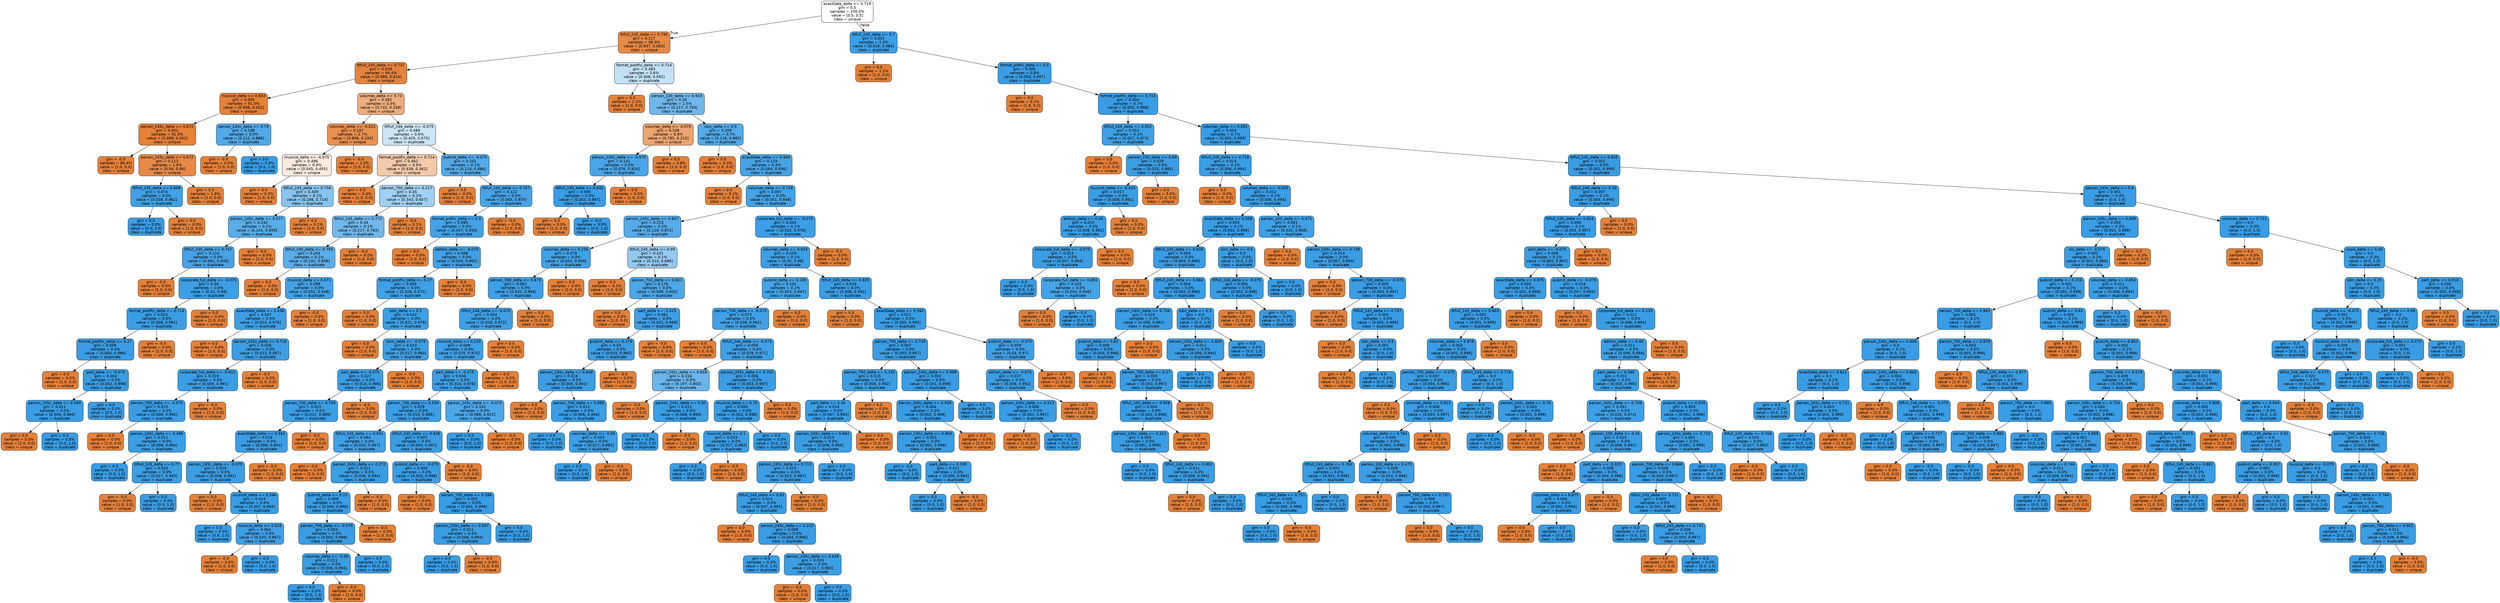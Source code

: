 digraph Tree {
node [shape=box, style="filled, rounded", color="black", fontname=helvetica] ;
edge [fontname=helvetica] ;
0 [label="exactDate_delta <= 0.719\ngini = 0.5\nsamples = 100.0%\nvalue = [0.5, 0.5]\nclass = unique", fillcolor="#ffffff"] ;
1 [label="ttlfull_245_delta <= 0.795\ngini = 0.117\nsamples = 98.0%\nvalue = [0.937, 0.063]\nclass = unique", fillcolor="#e78946"] ;
0 -> 1 [labeldistance=2.5, labelangle=45, headlabel="True"] ;
2 [label="ttlfull_245_delta <= 0.737\ngini = 0.028\nsamples = 94.4%\nvalue = [0.986, 0.014]\nclass = unique", fillcolor="#e5833c"] ;
1 -> 2 ;
3 [label="musicid_delta <= 0.833\ngini = 0.005\nsamples = 91.0%\nvalue = [0.998, 0.002]\nclass = unique", fillcolor="#e58139"] ;
2 -> 3 ;
4 [label="person_245c_delta <= 0.672\ngini = 0.002\nsamples = 91.0%\nvalue = [0.999, 0.001]\nclass = unique", fillcolor="#e58139"] ;
3 -> 4 ;
5 [label="gini = -0.0\nsamples = 89.4%\nvalue = [1.0, 0.0]\nclass = unique", fillcolor="#e58139"] ;
4 -> 5 ;
6 [label="person_245c_delta <= 0.672\ngini = 0.113\nsamples = 1.6%\nvalue = [0.94, 0.06]\nclass = unique", fillcolor="#e78946"] ;
4 -> 6 ;
7 [label="ttlfull_245_delta <= 0.608\ngini = 0.074\nsamples = 0.0%\nvalue = [0.038, 0.962]\nclass = duplicate", fillcolor="#41a1e6"] ;
6 -> 7 ;
8 [label="gini = 0.0\nsamples = 0.0%\nvalue = [0.0, 1.0]\nclass = duplicate", fillcolor="#399de5"] ;
7 -> 8 ;
9 [label="gini = 0.0\nsamples = 0.0%\nvalue = [1.0, 0.0]\nclass = unique", fillcolor="#e58139"] ;
7 -> 9 ;
10 [label="gini = 0.0\nsamples = 1.6%\nvalue = [1.0, 0.0]\nclass = unique", fillcolor="#e58139"] ;
6 -> 10 ;
11 [label="person_245c_delta <= 0.79\ngini = 0.198\nsamples = 0.0%\nvalue = [0.112, 0.888]\nclass = duplicate", fillcolor="#52a9e8"] ;
3 -> 11 ;
12 [label="gini = -0.0\nsamples = 0.0%\nvalue = [1.0, 0.0]\nclass = unique", fillcolor="#e58139"] ;
11 -> 12 ;
13 [label="gini = 0.0\nsamples = 0.0%\nvalue = [0.0, 1.0]\nclass = duplicate", fillcolor="#399de5"] ;
11 -> 13 ;
14 [label="volumes_delta <= 0.73\ngini = 0.382\nsamples = 3.4%\nvalue = [0.742, 0.258]\nclass = unique", fillcolor="#eead7e"] ;
2 -> 14 ;
15 [label="volumes_delta <= -0.025\ngini = 0.187\nsamples = 2.7%\nvalue = [0.896, 0.104]\nclass = unique", fillcolor="#e89050"] ;
14 -> 15 ;
16 [label="musicid_delta <= -0.075\ngini = 0.496\nsamples = 0.4%\nvalue = [0.545, 0.455]\nclass = unique", fillcolor="#fbeade"] ;
15 -> 16 ;
17 [label="gini = 0.0\nsamples = 0.3%\nvalue = [1.0, 0.0]\nclass = unique", fillcolor="#e58139"] ;
16 -> 17 ;
18 [label="ttlfull_245_delta <= 0.756\ngini = 0.409\nsamples = 0.1%\nvalue = [0.286, 0.714]\nclass = duplicate", fillcolor="#88c4ef"] ;
16 -> 18 ;
19 [label="person_245c_delta <= 0.577\ngini = 0.242\nsamples = 0.1%\nvalue = [0.141, 0.859]\nclass = duplicate", fillcolor="#59ade9"] ;
18 -> 19 ;
20 [label="ttlfull_245_delta <= 0.747\ngini = 0.114\nsamples = 0.0%\nvalue = [0.061, 0.939]\nclass = duplicate", fillcolor="#46a3e7"] ;
19 -> 20 ;
21 [label="gini = -0.0\nsamples = 0.0%\nvalue = [1.0, 0.0]\nclass = unique", fillcolor="#e58139"] ;
20 -> 21 ;
22 [label="corporate_full_delta <= -0.075\ngini = 0.04\nsamples = 0.0%\nvalue = [0.02, 0.98]\nclass = duplicate", fillcolor="#3d9fe6"] ;
20 -> 22 ;
23 [label="format_postfix_delta <= 0.714\ngini = 0.015\nsamples = 0.0%\nvalue = [0.008, 0.992]\nclass = duplicate", fillcolor="#3b9ee5"] ;
22 -> 23 ;
24 [label="format_postfix_delta <= 0.27\ngini = 0.008\nsamples = 0.0%\nvalue = [0.004, 0.996]\nclass = duplicate", fillcolor="#3a9de5"] ;
23 -> 24 ;
25 [label="gini = 0.0\nsamples = 0.0%\nvalue = [1.0, 0.0]\nclass = unique", fillcolor="#e58139"] ;
24 -> 25 ;
26 [label="part_delta <= -0.075\ngini = 0.004\nsamples = 0.0%\nvalue = [0.002, 0.998]\nclass = duplicate", fillcolor="#399de5"] ;
24 -> 26 ;
27 [label="person_245c_delta <= 0.569\ngini = 0.011\nsamples = 0.0%\nvalue = [0.006, 0.994]\nclass = duplicate", fillcolor="#3a9ee5"] ;
26 -> 27 ;
28 [label="gini = 0.0\nsamples = 0.0%\nvalue = [1.0, 0.0]\nclass = unique", fillcolor="#e58139"] ;
27 -> 28 ;
29 [label="gini = 0.0\nsamples = 0.0%\nvalue = [0.0, 1.0]\nclass = duplicate", fillcolor="#399de5"] ;
27 -> 29 ;
30 [label="gini = 0.0\nsamples = 0.0%\nvalue = [0.0, 1.0]\nclass = duplicate", fillcolor="#399de5"] ;
26 -> 30 ;
31 [label="gini = -0.0\nsamples = 0.0%\nvalue = [1.0, 0.0]\nclass = unique", fillcolor="#e58139"] ;
23 -> 31 ;
32 [label="gini = 0.0\nsamples = 0.0%\nvalue = [1.0, 0.0]\nclass = unique", fillcolor="#e58139"] ;
22 -> 32 ;
33 [label="gini = -0.0\nsamples = 0.0%\nvalue = [1.0, 0.0]\nclass = unique", fillcolor="#e58139"] ;
19 -> 33 ;
34 [label="gini = 0.0\nsamples = 0.1%\nvalue = [1.0, 0.0]\nclass = unique", fillcolor="#e58139"] ;
18 -> 34 ;
35 [label="gini = -0.0\nsamples = 2.3%\nvalue = [1.0, 0.0]\nclass = unique", fillcolor="#e58139"] ;
15 -> 35 ;
36 [label="ttlfull_246_delta <= -0.075\ngini = 0.489\nsamples = 0.6%\nvalue = [0.425, 0.575]\nclass = duplicate", fillcolor="#cce6f8"] ;
14 -> 36 ;
37 [label="format_postfix_delta <= 0.714\ngini = 0.462\nsamples = 0.6%\nvalue = [0.638, 0.362]\nclass = unique", fillcolor="#f4c9aa"] ;
36 -> 37 ;
38 [label="gini = 0.0\nsamples = 0.4%\nvalue = [1.0, 0.0]\nclass = unique", fillcolor="#e58139"] ;
37 -> 38 ;
39 [label="person_700_delta <= 0.217\ngini = 0.45\nsamples = 0.2%\nvalue = [0.343, 0.657]\nclass = duplicate", fillcolor="#a0d0f3"] ;
37 -> 39 ;
40 [label="ttlfull_245_delta <= 0.772\ngini = 0.34\nsamples = 0.1%\nvalue = [0.217, 0.783]\nclass = duplicate", fillcolor="#70b8ec"] ;
39 -> 40 ;
41 [label="ttlfull_245_delta <= 0.759\ngini = 0.244\nsamples = 0.1%\nvalue = [0.142, 0.858]\nclass = duplicate", fillcolor="#5aade9"] ;
40 -> 41 ;
42 [label="gini = 0.0\nsamples = 0.0%\nvalue = [1.0, 0.0]\nclass = unique", fillcolor="#e58139"] ;
41 -> 42 ;
43 [label="musicid_delta <= 0.071\ngini = 0.099\nsamples = 0.0%\nvalue = [0.052, 0.948]\nclass = duplicate", fillcolor="#44a2e6"] ;
41 -> 43 ;
44 [label="exactDate_delta <= 0.438\ngini = 0.047\nsamples = 0.0%\nvalue = [0.024, 0.976]\nclass = duplicate", fillcolor="#3e9fe6"] ;
43 -> 44 ;
45 [label="gini = 0.0\nsamples = 0.0%\nvalue = [1.0, 0.0]\nclass = unique", fillcolor="#e58139"] ;
44 -> 45 ;
46 [label="person_245c_delta <= 0.716\ngini = 0.026\nsamples = 0.0%\nvalue = [0.013, 0.987]\nclass = duplicate", fillcolor="#3c9ee5"] ;
44 -> 46 ;
47 [label="corporate_full_delta <= -0.012\ngini = 0.019\nsamples = 0.0%\nvalue = [0.009, 0.991]\nclass = duplicate", fillcolor="#3b9ee5"] ;
46 -> 47 ;
48 [label="person_700_delta <= -0.075\ngini = 0.015\nsamples = 0.0%\nvalue = [0.008, 0.992]\nclass = duplicate", fillcolor="#3b9ee5"] ;
47 -> 48 ;
49 [label="gini = 0.0\nsamples = 0.0%\nvalue = [1.0, 0.0]\nclass = unique", fillcolor="#e58139"] ;
48 -> 49 ;
50 [label="person_245c_delta <= 0.488\ngini = 0.011\nsamples = 0.0%\nvalue = [0.006, 0.994]\nclass = duplicate", fillcolor="#3a9ee5"] ;
48 -> 50 ;
51 [label="gini = 0.0\nsamples = 0.0%\nvalue = [0.0, 1.0]\nclass = duplicate", fillcolor="#399de5"] ;
50 -> 51 ;
52 [label="ttlfull_245_delta <= 0.77\ngini = 0.033\nsamples = 0.0%\nvalue = [0.017, 0.983]\nclass = duplicate", fillcolor="#3c9fe5"] ;
50 -> 52 ;
53 [label="gini = -0.0\nsamples = 0.0%\nvalue = [1.0, 0.0]\nclass = unique", fillcolor="#e58139"] ;
52 -> 53 ;
54 [label="gini = 0.0\nsamples = 0.0%\nvalue = [0.0, 1.0]\nclass = duplicate", fillcolor="#399de5"] ;
52 -> 54 ;
55 [label="gini = -0.0\nsamples = 0.0%\nvalue = [1.0, 0.0]\nclass = unique", fillcolor="#e58139"] ;
47 -> 55 ;
56 [label="gini = -0.0\nsamples = 0.0%\nvalue = [1.0, 0.0]\nclass = unique", fillcolor="#e58139"] ;
46 -> 56 ;
57 [label="gini = -0.0\nsamples = 0.0%\nvalue = [1.0, 0.0]\nclass = unique", fillcolor="#e58139"] ;
43 -> 57 ;
58 [label="gini = -0.0\nsamples = 0.0%\nvalue = [1.0, 0.0]\nclass = unique", fillcolor="#e58139"] ;
40 -> 58 ;
59 [label="gini = -0.0\nsamples = 0.1%\nvalue = [1.0, 0.0]\nclass = unique", fillcolor="#e58139"] ;
39 -> 59 ;
60 [label="pubinit_delta <= -0.075\ngini = 0.202\nsamples = 0.1%\nvalue = [0.114, 0.886]\nclass = duplicate", fillcolor="#53aae8"] ;
36 -> 60 ;
61 [label="gini = 0.0\nsamples = 0.0%\nvalue = [1.0, 0.0]\nclass = unique", fillcolor="#e58139"] ;
60 -> 61 ;
62 [label="ttlfull_245_delta <= 0.767\ngini = 0.122\nsamples = 0.0%\nvalue = [0.065, 0.935]\nclass = duplicate", fillcolor="#47a4e7"] ;
60 -> 62 ;
63 [label="format_prefix_delta <= 0.5\ngini = 0.089\nsamples = 0.0%\nvalue = [0.047, 0.953]\nclass = duplicate", fillcolor="#43a2e6"] ;
62 -> 63 ;
64 [label="gini = 0.0\nsamples = 0.0%\nvalue = [1.0, 0.0]\nclass = unique", fillcolor="#e58139"] ;
63 -> 64 ;
65 [label="edition_delta <= -0.075\ngini = 0.068\nsamples = 0.0%\nvalue = [0.035, 0.965]\nclass = duplicate", fillcolor="#40a1e6"] ;
63 -> 65 ;
66 [label="format_postfix_delta <= 0.27\ngini = 0.054\nsamples = 0.0%\nvalue = [0.028, 0.972]\nclass = duplicate", fillcolor="#3fa0e6"] ;
65 -> 66 ;
67 [label="gini = 0.0\nsamples = 0.0%\nvalue = [1.0, 0.0]\nclass = unique", fillcolor="#e58139"] ;
66 -> 67 ;
68 [label="isbn_delta <= 0.5\ngini = 0.042\nsamples = 0.0%\nvalue = [0.021, 0.979]\nclass = duplicate", fillcolor="#3d9fe6"] ;
66 -> 68 ;
69 [label="gini = 0.0\nsamples = 0.0%\nvalue = [1.0, 0.0]\nclass = unique", fillcolor="#e58139"] ;
68 -> 69 ;
70 [label="ismn_delta <= -0.075\ngini = 0.033\nsamples = 0.0%\nvalue = [0.017, 0.983]\nclass = duplicate", fillcolor="#3c9fe5"] ;
68 -> 70 ;
71 [label="part_delta <= -0.075\ngini = 0.027\nsamples = 0.0%\nvalue = [0.014, 0.986]\nclass = duplicate", fillcolor="#3c9ee5"] ;
70 -> 71 ;
72 [label="person_700_delta <= 0.709\ngini = 0.022\nsamples = 0.0%\nvalue = [0.011, 0.989]\nclass = duplicate", fillcolor="#3b9ee5"] ;
71 -> 72 ;
73 [label="exactDate_delta <= 0.562\ngini = 0.018\nsamples = 0.0%\nvalue = [0.009, 0.991]\nclass = duplicate", fillcolor="#3b9ee5"] ;
72 -> 73 ;
74 [label="person_245c_delta <= -0.075\ngini = 0.016\nsamples = 0.0%\nvalue = [0.008, 0.992]\nclass = duplicate", fillcolor="#3b9ee5"] ;
73 -> 74 ;
75 [label="gini = 0.0\nsamples = 0.0%\nvalue = [1.0, 0.0]\nclass = unique", fillcolor="#e58139"] ;
74 -> 75 ;
76 [label="musicid_delta <= 0.046\ngini = 0.014\nsamples = 0.0%\nvalue = [0.007, 0.993]\nclass = duplicate", fillcolor="#3a9ee5"] ;
74 -> 76 ;
77 [label="gini = 0.0\nsamples = 0.0%\nvalue = [0.0, 1.0]\nclass = duplicate", fillcolor="#399de5"] ;
76 -> 77 ;
78 [label="musicid_delta <= 0.625\ngini = 0.064\nsamples = 0.0%\nvalue = [0.033, 0.967]\nclass = duplicate", fillcolor="#40a0e6"] ;
76 -> 78 ;
79 [label="gini = -0.0\nsamples = 0.0%\nvalue = [1.0, 0.0]\nclass = unique", fillcolor="#e58139"] ;
78 -> 79 ;
80 [label="gini = 0.0\nsamples = 0.0%\nvalue = [0.0, 1.0]\nclass = duplicate", fillcolor="#399de5"] ;
78 -> 80 ;
81 [label="gini = -0.0\nsamples = 0.0%\nvalue = [1.0, 0.0]\nclass = unique", fillcolor="#e58139"] ;
73 -> 81 ;
82 [label="gini = -0.0\nsamples = 0.0%\nvalue = [1.0, 0.0]\nclass = unique", fillcolor="#e58139"] ;
72 -> 82 ;
83 [label="gini = -0.0\nsamples = 0.0%\nvalue = [1.0, 0.0]\nclass = unique", fillcolor="#e58139"] ;
71 -> 83 ;
84 [label="gini = -0.0\nsamples = 0.0%\nvalue = [1.0, 0.0]\nclass = unique", fillcolor="#e58139"] ;
70 -> 84 ;
85 [label="gini = -0.0\nsamples = 0.0%\nvalue = [1.0, 0.0]\nclass = unique", fillcolor="#e58139"] ;
65 -> 85 ;
86 [label="gini = -0.0\nsamples = 0.0%\nvalue = [1.0, 0.0]\nclass = unique", fillcolor="#e58139"] ;
62 -> 86 ;
87 [label="format_postfix_delta <= 0.714\ngini = 0.483\nsamples = 3.6%\nvalue = [0.408, 0.592]\nclass = duplicate", fillcolor="#c2e1f7"] ;
1 -> 87 ;
88 [label="gini = 0.0\nsamples = 2.1%\nvalue = [1.0, 0.0]\nclass = unique", fillcolor="#e58139"] ;
87 -> 88 ;
89 [label="person_100_delta <= 0.933\ngini = 0.34\nsamples = 1.5%\nvalue = [0.217, 0.783]\nclass = duplicate", fillcolor="#70b8ec"] ;
87 -> 89 ;
90 [label="volumes_delta <= -0.075\ngini = 0.338\nsamples = 0.8%\nvalue = [0.785, 0.215]\nclass = unique", fillcolor="#eca46f"] ;
89 -> 90 ;
91 [label="person_245c_delta <= -0.075\ngini = 0.141\nsamples = 0.0%\nvalue = [0.076, 0.924]\nclass = duplicate", fillcolor="#49a5e7"] ;
90 -> 91 ;
92 [label="ttlfull_245_delta <= 0.932\ngini = 0.006\nsamples = 0.0%\nvalue = [0.003, 0.997]\nclass = duplicate", fillcolor="#3a9de5"] ;
91 -> 92 ;
93 [label="gini = 0.0\nsamples = 0.0%\nvalue = [1.0, 0.0]\nclass = unique", fillcolor="#e58139"] ;
92 -> 93 ;
94 [label="gini = -0.0\nsamples = 0.0%\nvalue = [0.0, 1.0]\nclass = duplicate", fillcolor="#399de5"] ;
92 -> 94 ;
95 [label="gini = 0.0\nsamples = 0.0%\nvalue = [1.0, 0.0]\nclass = unique", fillcolor="#e58139"] ;
91 -> 95 ;
96 [label="gini = 0.0\nsamples = 0.8%\nvalue = [1.0, 0.0]\nclass = unique", fillcolor="#e58139"] ;
90 -> 96 ;
97 [label="isbn_delta <= 0.5\ngini = 0.209\nsamples = 0.7%\nvalue = [0.118, 0.882]\nclass = duplicate", fillcolor="#54aae8"] ;
89 -> 97 ;
98 [label="gini = 0.0\nsamples = 0.3%\nvalue = [1.0, 0.0]\nclass = unique", fillcolor="#e58139"] ;
97 -> 98 ;
99 [label="exactDate_delta <= 0.469\ngini = 0.119\nsamples = 0.4%\nvalue = [0.064, 0.936]\nclass = duplicate", fillcolor="#46a4e7"] ;
97 -> 99 ;
100 [label="gini = 0.0\nsamples = 0.1%\nvalue = [1.0, 0.0]\nclass = unique", fillcolor="#e58139"] ;
99 -> 100 ;
101 [label="volumes_delta <= 0.728\ngini = 0.097\nsamples = 0.3%\nvalue = [0.051, 0.949]\nclass = duplicate", fillcolor="#44a2e6"] ;
99 -> 101 ;
102 [label="person_245c_delta <= 0.607\ngini = 0.223\nsamples = 0.2%\nvalue = [0.128, 0.872]\nclass = duplicate", fillcolor="#56abe9"] ;
101 -> 102 ;
103 [label="volumes_delta <= 0.256\ngini = 0.078\nsamples = 0.0%\nvalue = [0.041, 0.959]\nclass = duplicate", fillcolor="#41a1e6"] ;
102 -> 103 ;
104 [label="person_700_delta <= 0.873\ngini = 0.062\nsamples = 0.0%\nvalue = [0.032, 0.968]\nclass = duplicate", fillcolor="#40a0e6"] ;
103 -> 104 ;
105 [label="ttlfull_246_delta <= -0.075\ngini = 0.054\nsamples = 0.0%\nvalue = [0.028, 0.972]\nclass = duplicate", fillcolor="#3fa0e6"] ;
104 -> 105 ;
106 [label="musicid_delta <= 0.225\ngini = 0.049\nsamples = 0.0%\nvalue = [0.025, 0.975]\nclass = duplicate", fillcolor="#3ea0e6"] ;
105 -> 106 ;
107 [label="part_delta <= -0.075\ngini = 0.046\nsamples = 0.0%\nvalue = [0.024, 0.976]\nclass = duplicate", fillcolor="#3e9fe6"] ;
106 -> 107 ;
108 [label="person_700_delta <= 0.534\ngini = 0.029\nsamples = 0.0%\nvalue = [0.015, 0.985]\nclass = duplicate", fillcolor="#3c9ee5"] ;
107 -> 108 ;
109 [label="ttlfull_245_delta <= 0.941\ngini = 0.064\nsamples = 0.0%\nvalue = [0.033, 0.967]\nclass = duplicate", fillcolor="#40a0e6"] ;
108 -> 109 ;
110 [label="gini = -0.0\nsamples = 0.0%\nvalue = [1.0, 0.0]\nclass = unique", fillcolor="#e58139"] ;
109 -> 110 ;
111 [label="person_245c_delta <= 0.272\ngini = 0.011\nsamples = 0.0%\nvalue = [0.006, 0.994]\nclass = duplicate", fillcolor="#3a9ee5"] ;
109 -> 111 ;
112 [label="pubinit_delta <= 0.15\ngini = 0.008\nsamples = 0.0%\nvalue = [0.004, 0.996]\nclass = duplicate", fillcolor="#3a9de5"] ;
111 -> 112 ;
113 [label="person_700_delta <= -0.075\ngini = 0.004\nsamples = 0.0%\nvalue = [0.002, 0.998]\nclass = duplicate", fillcolor="#399de5"] ;
112 -> 113 ;
114 [label="volumes_delta <= -0.05\ngini = 0.011\nsamples = 0.0%\nvalue = [0.006, 0.994]\nclass = duplicate", fillcolor="#3a9ee5"] ;
113 -> 114 ;
115 [label="gini = 0.0\nsamples = 0.0%\nvalue = [0.0, 1.0]\nclass = duplicate", fillcolor="#399de5"] ;
114 -> 115 ;
116 [label="gini = -0.0\nsamples = 0.0%\nvalue = [1.0, 0.0]\nclass = unique", fillcolor="#e58139"] ;
114 -> 116 ;
117 [label="gini = 0.0\nsamples = 0.0%\nvalue = [0.0, 1.0]\nclass = duplicate", fillcolor="#399de5"] ;
113 -> 117 ;
118 [label="gini = -0.0\nsamples = 0.0%\nvalue = [1.0, 0.0]\nclass = unique", fillcolor="#e58139"] ;
112 -> 118 ;
119 [label="gini = -0.0\nsamples = 0.0%\nvalue = [1.0, 0.0]\nclass = unique", fillcolor="#e58139"] ;
111 -> 119 ;
120 [label="ttlfull_245_delta <= 0.838\ngini = 0.007\nsamples = 0.0%\nvalue = [0.003, 0.997]\nclass = duplicate", fillcolor="#3a9de5"] ;
108 -> 120 ;
121 [label="pubinit_delta <= -0.075\ngini = 0.005\nsamples = 0.0%\nvalue = [0.002, 0.998]\nclass = duplicate", fillcolor="#399de5"] ;
120 -> 121 ;
122 [label="gini = 0.0\nsamples = 0.0%\nvalue = [1.0, 0.0]\nclass = unique", fillcolor="#e58139"] ;
121 -> 122 ;
123 [label="person_700_delta <= 0.586\ngini = 0.002\nsamples = 0.0%\nvalue = [0.001, 0.999]\nclass = duplicate", fillcolor="#399de5"] ;
121 -> 123 ;
124 [label="person_245c_delta <= 0.507\ngini = 0.011\nsamples = 0.0%\nvalue = [0.006, 0.994]\nclass = duplicate", fillcolor="#3a9ee5"] ;
123 -> 124 ;
125 [label="gini = 0.0\nsamples = 0.0%\nvalue = [0.0, 1.0]\nclass = duplicate", fillcolor="#399de5"] ;
124 -> 125 ;
126 [label="gini = -0.0\nsamples = 0.0%\nvalue = [1.0, 0.0]\nclass = unique", fillcolor="#e58139"] ;
124 -> 126 ;
127 [label="gini = 0.0\nsamples = 0.0%\nvalue = [0.0, 1.0]\nclass = duplicate", fillcolor="#399de5"] ;
123 -> 127 ;
128 [label="gini = -0.0\nsamples = 0.0%\nvalue = [1.0, 0.0]\nclass = unique", fillcolor="#e58139"] ;
120 -> 128 ;
129 [label="person_245c_delta <= -0.075\ngini = 0.161\nsamples = 0.0%\nvalue = [0.088, 0.912]\nclass = duplicate", fillcolor="#4ca7e8"] ;
107 -> 129 ;
130 [label="gini = 0.0\nsamples = 0.0%\nvalue = [0.0, 1.0]\nclass = duplicate", fillcolor="#399de5"] ;
129 -> 130 ;
131 [label="gini = -0.0\nsamples = 0.0%\nvalue = [1.0, 0.0]\nclass = unique", fillcolor="#e58139"] ;
129 -> 131 ;
132 [label="gini = 0.0\nsamples = 0.0%\nvalue = [1.0, 0.0]\nclass = unique", fillcolor="#e58139"] ;
106 -> 132 ;
133 [label="gini = 0.0\nsamples = 0.0%\nvalue = [1.0, 0.0]\nclass = unique", fillcolor="#e58139"] ;
105 -> 133 ;
134 [label="gini = 0.0\nsamples = 0.0%\nvalue = [1.0, 0.0]\nclass = unique", fillcolor="#e58139"] ;
104 -> 134 ;
135 [label="gini = 0.0\nsamples = 0.0%\nvalue = [1.0, 0.0]\nclass = unique", fillcolor="#e58139"] ;
103 -> 135 ;
136 [label="ttlfull_245_delta <= 0.99\ngini = 0.431\nsamples = 0.1%\nvalue = [0.314, 0.686]\nclass = duplicate", fillcolor="#94caf1"] ;
102 -> 136 ;
137 [label="gini = 0.0\nsamples = 0.1%\nvalue = [1.0, 0.0]\nclass = unique", fillcolor="#e58139"] ;
136 -> 137 ;
138 [label="person_700_delta <= 0.821\ngini = 0.176\nsamples = 0.0%\nvalue = [0.098, 0.902]\nclass = duplicate", fillcolor="#4ea8e8"] ;
136 -> 138 ;
139 [label="gini = 0.0\nsamples = 0.0%\nvalue = [1.0, 0.0]\nclass = unique", fillcolor="#e58139"] ;
138 -> 139 ;
140 [label="part_delta <= -0.025\ngini = 0.061\nsamples = 0.0%\nvalue = [0.031, 0.969]\nclass = duplicate", fillcolor="#3fa0e6"] ;
138 -> 140 ;
141 [label="pubinit_delta <= 0.179\ngini = 0.03\nsamples = 0.0%\nvalue = [0.015, 0.985]\nclass = duplicate", fillcolor="#3c9ee5"] ;
140 -> 141 ;
142 [label="person_245c_delta <= 0.648\ngini = 0.019\nsamples = 0.0%\nvalue = [0.009, 0.991]\nclass = duplicate", fillcolor="#3b9ee5"] ;
141 -> 142 ;
143 [label="gini = 0.0\nsamples = 0.0%\nvalue = [1.0, 0.0]\nclass = unique", fillcolor="#e58139"] ;
142 -> 143 ;
144 [label="person_700_delta <= 0.895\ngini = 0.011\nsamples = 0.0%\nvalue = [0.006, 0.994]\nclass = duplicate", fillcolor="#3a9ee5"] ;
142 -> 144 ;
145 [label="gini = 0.0\nsamples = 0.0%\nvalue = [0.0, 1.0]\nclass = duplicate", fillcolor="#399de5"] ;
144 -> 145 ;
146 [label="volumes_delta <= -0.05\ngini = 0.033\nsamples = 0.0%\nvalue = [0.017, 0.983]\nclass = duplicate", fillcolor="#3c9fe5"] ;
144 -> 146 ;
147 [label="gini = 0.0\nsamples = 0.0%\nvalue = [0.0, 1.0]\nclass = duplicate", fillcolor="#399de5"] ;
146 -> 147 ;
148 [label="gini = -0.0\nsamples = 0.0%\nvalue = [1.0, 0.0]\nclass = unique", fillcolor="#e58139"] ;
146 -> 148 ;
149 [label="gini = -0.0\nsamples = 0.0%\nvalue = [1.0, 0.0]\nclass = unique", fillcolor="#e58139"] ;
141 -> 149 ;
150 [label="gini = -0.0\nsamples = 0.0%\nvalue = [1.0, 0.0]\nclass = unique", fillcolor="#e58139"] ;
140 -> 150 ;
151 [label="corporate_full_delta <= -0.075\ngini = 0.043\nsamples = 0.1%\nvalue = [0.022, 0.978]\nclass = duplicate", fillcolor="#3d9fe6"] ;
101 -> 151 ;
152 [label="volumes_delta <= 0.933\ngini = 0.039\nsamples = 0.1%\nvalue = [0.02, 0.98]\nclass = duplicate", fillcolor="#3d9fe6"] ;
151 -> 152 ;
153 [label="pubinit_delta <= 0.185\ngini = 0.101\nsamples = 0.1%\nvalue = [0.053, 0.947]\nclass = duplicate", fillcolor="#44a3e6"] ;
152 -> 153 ;
154 [label="person_700_delta <= -0.075\ngini = 0.073\nsamples = 0.0%\nvalue = [0.038, 0.962]\nclass = duplicate", fillcolor="#41a1e6"] ;
153 -> 154 ;
155 [label="gini = 0.0\nsamples = 0.0%\nvalue = [1.0, 0.0]\nclass = unique", fillcolor="#e58139"] ;
154 -> 155 ;
156 [label="ttlfull_246_delta <= -0.075\ngini = 0.056\nsamples = 0.0%\nvalue = [0.029, 0.971]\nclass = duplicate", fillcolor="#3fa0e6"] ;
154 -> 156 ;
157 [label="person_245c_delta <= 0.858\ngini = 0.316\nsamples = 0.0%\nvalue = [0.197, 0.803]\nclass = duplicate", fillcolor="#6ab5eb"] ;
156 -> 157 ;
158 [label="gini = -0.0\nsamples = 0.0%\nvalue = [1.0, 0.0]\nclass = unique", fillcolor="#e58139"] ;
157 -> 158 ;
159 [label="person_245c_delta <= 0.92\ngini = 0.011\nsamples = 0.0%\nvalue = [0.006, 0.994]\nclass = duplicate", fillcolor="#3a9ee5"] ;
157 -> 159 ;
160 [label="gini = 0.0\nsamples = 0.0%\nvalue = [0.0, 1.0]\nclass = duplicate", fillcolor="#399de5"] ;
159 -> 160 ;
161 [label="gini = -0.0\nsamples = 0.0%\nvalue = [1.0, 0.0]\nclass = unique", fillcolor="#e58139"] ;
159 -> 161 ;
162 [label="person_245c_delta <= 0.702\ngini = 0.006\nsamples = 0.0%\nvalue = [0.003, 0.997]\nclass = duplicate", fillcolor="#3a9de5"] ;
156 -> 162 ;
163 [label="musicid_delta <= 0.75\ngini = 0.004\nsamples = 0.0%\nvalue = [0.002, 0.998]\nclass = duplicate", fillcolor="#399de5"] ;
162 -> 163 ;
164 [label="musicid_delta <= 0.1\ngini = 0.033\nsamples = 0.0%\nvalue = [0.017, 0.983]\nclass = duplicate", fillcolor="#3c9fe5"] ;
163 -> 164 ;
165 [label="gini = 0.0\nsamples = 0.0%\nvalue = [0.0, 1.0]\nclass = duplicate", fillcolor="#399de5"] ;
164 -> 165 ;
166 [label="gini = -0.0\nsamples = 0.0%\nvalue = [1.0, 0.0]\nclass = unique", fillcolor="#e58139"] ;
164 -> 166 ;
167 [label="gini = 0.0\nsamples = 0.0%\nvalue = [0.0, 1.0]\nclass = duplicate", fillcolor="#399de5"] ;
163 -> 167 ;
168 [label="gini = 0.0\nsamples = 0.0%\nvalue = [1.0, 0.0]\nclass = unique", fillcolor="#e58139"] ;
162 -> 168 ;
169 [label="gini = 0.0\nsamples = 0.0%\nvalue = [1.0, 0.0]\nclass = unique", fillcolor="#e58139"] ;
153 -> 169 ;
170 [label="ttlfull_245_delta <= 0.825\ngini = 0.016\nsamples = 0.0%\nvalue = [0.008, 0.992]\nclass = duplicate", fillcolor="#3b9ee5"] ;
152 -> 170 ;
171 [label="gini = 0.0\nsamples = 0.0%\nvalue = [1.0, 0.0]\nclass = unique", fillcolor="#e58139"] ;
170 -> 171 ;
172 [label="exactDate_delta <= 0.562\ngini = 0.011\nsamples = 0.0%\nvalue = [0.005, 0.995]\nclass = duplicate", fillcolor="#3a9ee5"] ;
170 -> 172 ;
173 [label="person_700_delta <= 0.743\ngini = 0.007\nsamples = 0.0%\nvalue = [0.003, 0.997]\nclass = duplicate", fillcolor="#3a9de5"] ;
172 -> 173 ;
174 [label="person_700_delta <= 0.332\ngini = 0.015\nsamples = 0.0%\nvalue = [0.008, 0.992]\nclass = duplicate", fillcolor="#3b9ee5"] ;
173 -> 174 ;
175 [label="part_delta <= 0.45\ngini = 0.014\nsamples = 0.0%\nvalue = [0.007, 0.993]\nclass = duplicate", fillcolor="#3a9ee5"] ;
174 -> 175 ;
176 [label="person_245c_delta <= 0.884\ngini = 0.013\nsamples = 0.0%\nvalue = [0.006, 0.994]\nclass = duplicate", fillcolor="#3a9ee5"] ;
175 -> 176 ;
177 [label="person_245c_delta <= 0.713\ngini = 0.025\nsamples = 0.0%\nvalue = [0.013, 0.987]\nclass = duplicate", fillcolor="#3c9ee5"] ;
176 -> 177 ;
178 [label="ttlfull_245_delta <= 0.85\ngini = 0.014\nsamples = 0.0%\nvalue = [0.007, 0.993]\nclass = duplicate", fillcolor="#3a9ee5"] ;
177 -> 178 ;
179 [label="gini = 0.0\nsamples = 0.0%\nvalue = [1.0, 0.0]\nclass = unique", fillcolor="#e58139"] ;
178 -> 179 ;
180 [label="person_245c_delta <= 0.233\ngini = 0.008\nsamples = 0.0%\nvalue = [0.004, 0.996]\nclass = duplicate", fillcolor="#3a9de5"] ;
178 -> 180 ;
181 [label="gini = 0.0\nsamples = 0.0%\nvalue = [0.0, 1.0]\nclass = duplicate", fillcolor="#399de5"] ;
180 -> 181 ;
182 [label="person_245c_delta <= 0.638\ngini = 0.033\nsamples = 0.0%\nvalue = [0.017, 0.983]\nclass = duplicate", fillcolor="#3c9fe5"] ;
180 -> 182 ;
183 [label="gini = -0.0\nsamples = 0.0%\nvalue = [1.0, 0.0]\nclass = unique", fillcolor="#e58139"] ;
182 -> 183 ;
184 [label="gini = 0.0\nsamples = 0.0%\nvalue = [0.0, 1.0]\nclass = duplicate", fillcolor="#399de5"] ;
182 -> 184 ;
185 [label="gini = -0.0\nsamples = 0.0%\nvalue = [1.0, 0.0]\nclass = unique", fillcolor="#e58139"] ;
177 -> 185 ;
186 [label="gini = 0.0\nsamples = 0.0%\nvalue = [0.0, 1.0]\nclass = duplicate", fillcolor="#399de5"] ;
176 -> 186 ;
187 [label="gini = 0.0\nsamples = 0.0%\nvalue = [1.0, 0.0]\nclass = unique", fillcolor="#e58139"] ;
175 -> 187 ;
188 [label="gini = 0.0\nsamples = 0.0%\nvalue = [1.0, 0.0]\nclass = unique", fillcolor="#e58139"] ;
174 -> 188 ;
189 [label="person_245c_delta <= 0.998\ngini = 0.002\nsamples = 0.0%\nvalue = [0.001, 0.999]\nclass = duplicate", fillcolor="#399de5"] ;
173 -> 189 ;
190 [label="person_245c_delta <= 0.938\ngini = 0.004\nsamples = 0.0%\nvalue = [0.002, 0.998]\nclass = duplicate", fillcolor="#399de5"] ;
189 -> 190 ;
191 [label="person_245c_delta <= 0.869\ngini = 0.001\nsamples = 0.0%\nvalue = [0.001, 0.999]\nclass = duplicate", fillcolor="#399de5"] ;
190 -> 191 ;
192 [label="gini = -0.0\nsamples = 0.0%\nvalue = [0.0, 1.0]\nclass = duplicate", fillcolor="#399de5"] ;
191 -> 192 ;
193 [label="part_delta <= 0.335\ngini = 0.011\nsamples = 0.0%\nvalue = [0.006, 0.994]\nclass = duplicate", fillcolor="#3a9ee5"] ;
191 -> 193 ;
194 [label="gini = 0.0\nsamples = 0.0%\nvalue = [0.0, 1.0]\nclass = duplicate", fillcolor="#399de5"] ;
193 -> 194 ;
195 [label="gini = -0.0\nsamples = 0.0%\nvalue = [1.0, 0.0]\nclass = unique", fillcolor="#e58139"] ;
193 -> 195 ;
196 [label="gini = 0.0\nsamples = 0.0%\nvalue = [1.0, 0.0]\nclass = unique", fillcolor="#e58139"] ;
190 -> 196 ;
197 [label="gini = 0.0\nsamples = 0.0%\nvalue = [0.0, 1.0]\nclass = duplicate", fillcolor="#399de5"] ;
189 -> 197 ;
198 [label="pubinit_delta <= -0.075\ngini = 0.059\nsamples = 0.0%\nvalue = [0.03, 0.97]\nclass = duplicate", fillcolor="#3fa0e6"] ;
172 -> 198 ;
199 [label="edition_delta <= -0.075\ngini = 0.017\nsamples = 0.0%\nvalue = [0.008, 0.992]\nclass = duplicate", fillcolor="#3b9ee5"] ;
198 -> 199 ;
200 [label="person_245c_delta <= 0.913\ngini = 0.006\nsamples = 0.0%\nvalue = [0.003, 0.997]\nclass = duplicate", fillcolor="#3a9de5"] ;
199 -> 200 ;
201 [label="gini = 0.0\nsamples = 0.0%\nvalue = [1.0, 0.0]\nclass = unique", fillcolor="#e58139"] ;
200 -> 201 ;
202 [label="gini = -0.0\nsamples = 0.0%\nvalue = [0.0, 1.0]\nclass = duplicate", fillcolor="#399de5"] ;
200 -> 202 ;
203 [label="gini = 0.0\nsamples = 0.0%\nvalue = [1.0, 0.0]\nclass = unique", fillcolor="#e58139"] ;
199 -> 203 ;
204 [label="gini = -0.0\nsamples = 0.0%\nvalue = [1.0, 0.0]\nclass = unique", fillcolor="#e58139"] ;
198 -> 204 ;
205 [label="gini = -0.0\nsamples = 0.0%\nvalue = [1.0, 0.0]\nclass = unique", fillcolor="#e58139"] ;
151 -> 205 ;
206 [label="ttlfull_245_delta <= 0.7\ngini = 0.031\nsamples = 2.0%\nvalue = [0.016, 0.984]\nclass = duplicate", fillcolor="#3c9fe5"] ;
0 -> 206 [labeldistance=2.5, labelangle=-45, headlabel="False"] ;
207 [label="gini = 0.0\nsamples = 1.2%\nvalue = [1.0, 0.0]\nclass = unique", fillcolor="#e58139"] ;
206 -> 207 ;
208 [label="format_prefix_delta <= 0.5\ngini = 0.006\nsamples = 0.8%\nvalue = [0.003, 0.997]\nclass = duplicate", fillcolor="#3a9de5"] ;
206 -> 208 ;
209 [label="gini = 0.0\nsamples = 0.1%\nvalue = [1.0, 0.0]\nclass = unique", fillcolor="#e58139"] ;
208 -> 209 ;
210 [label="format_postfix_delta <= 0.714\ngini = 0.004\nsamples = 0.7%\nvalue = [0.002, 0.998]\nclass = duplicate", fillcolor="#399de5"] ;
208 -> 210 ;
211 [label="ttlfull_245_delta <= 0.852\ngini = 0.053\nsamples = 0.1%\nvalue = [0.027, 0.973]\nclass = duplicate", fillcolor="#3fa0e6"] ;
210 -> 211 ;
212 [label="gini = 0.0\nsamples = 0.0%\nvalue = [1.0, 0.0]\nclass = unique", fillcolor="#e58139"] ;
211 -> 212 ;
213 [label="person_700_delta <= 0.89\ngini = 0.029\nsamples = 0.0%\nvalue = [0.015, 0.985]\nclass = duplicate", fillcolor="#3c9ee5"] ;
211 -> 213 ;
214 [label="musicid_delta <= -0.025\ngini = 0.017\nsamples = 0.0%\nvalue = [0.009, 0.991]\nclass = duplicate", fillcolor="#3b9ee5"] ;
213 -> 214 ;
215 [label="edition_delta <= 0.45\ngini = 0.015\nsamples = 0.0%\nvalue = [0.008, 0.992]\nclass = duplicate", fillcolor="#3b9ee5"] ;
214 -> 215 ;
216 [label="corporate_full_delta <= -0.075\ngini = 0.013\nsamples = 0.0%\nvalue = [0.007, 0.993]\nclass = duplicate", fillcolor="#3a9ee5"] ;
215 -> 216 ;
217 [label="gini = 0.0\nsamples = 0.0%\nvalue = [0.0, 1.0]\nclass = duplicate", fillcolor="#399de5"] ;
216 -> 217 ;
218 [label="corporate_full_delta <= 0.893\ngini = 0.102\nsamples = 0.0%\nvalue = [0.054, 0.946]\nclass = duplicate", fillcolor="#44a3e6"] ;
216 -> 218 ;
219 [label="gini = 0.0\nsamples = 0.0%\nvalue = [1.0, 0.0]\nclass = unique", fillcolor="#e58139"] ;
218 -> 219 ;
220 [label="gini = 0.0\nsamples = 0.0%\nvalue = [0.0, 1.0]\nclass = duplicate", fillcolor="#399de5"] ;
218 -> 220 ;
221 [label="gini = 0.0\nsamples = 0.0%\nvalue = [1.0, 0.0]\nclass = unique", fillcolor="#e58139"] ;
215 -> 221 ;
222 [label="gini = 0.0\nsamples = 0.0%\nvalue = [1.0, 0.0]\nclass = unique", fillcolor="#e58139"] ;
214 -> 222 ;
223 [label="gini = 0.0\nsamples = 0.0%\nvalue = [1.0, 0.0]\nclass = unique", fillcolor="#e58139"] ;
213 -> 223 ;
224 [label="volumes_delta <= 0.691\ngini = 0.003\nsamples = 0.7%\nvalue = [0.001, 0.999]\nclass = duplicate", fillcolor="#399de5"] ;
210 -> 224 ;
225 [label="ttlfull_245_delta <= 0.718\ngini = 0.013\nsamples = 0.2%\nvalue = [0.006, 0.994]\nclass = duplicate", fillcolor="#3a9ee5"] ;
224 -> 225 ;
226 [label="gini = 0.0\nsamples = 0.0%\nvalue = [1.0, 0.0]\nclass = unique", fillcolor="#e58139"] ;
225 -> 226 ;
227 [label="volumes_delta <= -0.025\ngini = 0.012\nsamples = 0.2%\nvalue = [0.006, 0.994]\nclass = duplicate", fillcolor="#3a9ee5"] ;
225 -> 227 ;
228 [label="exactDate_delta <= 0.938\ngini = 0.003\nsamples = 0.1%\nvalue = [0.002, 0.998]\nclass = duplicate", fillcolor="#399de5"] ;
227 -> 228 ;
229 [label="ttlfull_245_delta <= 0.839\ngini = 0.009\nsamples = 0.0%\nvalue = [0.004, 0.996]\nclass = duplicate", fillcolor="#3a9de5"] ;
228 -> 229 ;
230 [label="gini = 0.0\nsamples = 0.0%\nvalue = [1.0, 0.0]\nclass = unique", fillcolor="#e58139"] ;
229 -> 230 ;
231 [label="ttlfull_245_delta <= 0.984\ngini = 0.004\nsamples = 0.0%\nvalue = [0.002, 0.998]\nclass = duplicate", fillcolor="#399de5"] ;
229 -> 231 ;
232 [label="person_245c_delta <= 0.706\ngini = 0.016\nsamples = 0.0%\nvalue = [0.008, 0.992]\nclass = duplicate", fillcolor="#3b9ee5"] ;
231 -> 232 ;
233 [label="pubinit_delta <= 0.82\ngini = 0.008\nsamples = 0.0%\nvalue = [0.004, 0.996]\nclass = duplicate", fillcolor="#3a9de5"] ;
232 -> 233 ;
234 [label="gini = 0.0\nsamples = 0.0%\nvalue = [1.0, 0.0]\nclass = unique", fillcolor="#e58139"] ;
233 -> 234 ;
235 [label="person_700_delta <= 0.27\ngini = 0.005\nsamples = 0.0%\nvalue = [0.003, 0.997]\nclass = duplicate", fillcolor="#3a9de5"] ;
233 -> 235 ;
236 [label="ttlfull_245_delta <= 0.958\ngini = 0.004\nsamples = 0.0%\nvalue = [0.002, 0.998]\nclass = duplicate", fillcolor="#399de5"] ;
235 -> 236 ;
237 [label="person_245c_delta <= 0.321\ngini = 0.003\nsamples = 0.0%\nvalue = [0.001, 0.999]\nclass = duplicate", fillcolor="#399de5"] ;
236 -> 237 ;
238 [label="gini = 0.0\nsamples = 0.0%\nvalue = [0.0, 1.0]\nclass = duplicate", fillcolor="#399de5"] ;
237 -> 238 ;
239 [label="ttlfull_245_delta <= 0.902\ngini = 0.011\nsamples = 0.0%\nvalue = [0.006, 0.994]\nclass = duplicate", fillcolor="#3a9ee5"] ;
237 -> 239 ;
240 [label="gini = 0.0\nsamples = 0.0%\nvalue = [1.0, 0.0]\nclass = unique", fillcolor="#e58139"] ;
239 -> 240 ;
241 [label="gini = 0.0\nsamples = 0.0%\nvalue = [0.0, 1.0]\nclass = duplicate", fillcolor="#399de5"] ;
239 -> 241 ;
242 [label="gini = 0.0\nsamples = 0.0%\nvalue = [1.0, 0.0]\nclass = unique", fillcolor="#e58139"] ;
236 -> 242 ;
243 [label="gini = 0.0\nsamples = 0.0%\nvalue = [1.0, 0.0]\nclass = unique", fillcolor="#e58139"] ;
235 -> 243 ;
244 [label="gini = 0.0\nsamples = 0.0%\nvalue = [1.0, 0.0]\nclass = unique", fillcolor="#e58139"] ;
232 -> 244 ;
245 [label="isbn_delta <= 0.5\ngini = 0.0\nsamples = 0.0%\nvalue = [0.0, 1.0]\nclass = duplicate", fillcolor="#399de5"] ;
231 -> 245 ;
246 [label="person_245c_delta <= 0.809\ngini = 0.011\nsamples = 0.0%\nvalue = [0.006, 0.994]\nclass = duplicate", fillcolor="#3a9ee5"] ;
245 -> 246 ;
247 [label="gini = 0.0\nsamples = 0.0%\nvalue = [0.0, 1.0]\nclass = duplicate", fillcolor="#399de5"] ;
246 -> 247 ;
248 [label="gini = -0.0\nsamples = 0.0%\nvalue = [1.0, 0.0]\nclass = unique", fillcolor="#e58139"] ;
246 -> 248 ;
249 [label="gini = 0.0\nsamples = 0.0%\nvalue = [0.0, 1.0]\nclass = duplicate", fillcolor="#399de5"] ;
245 -> 249 ;
250 [label="isbn_delta <= 0.5\ngini = 0.0\nsamples = 0.0%\nvalue = [0.0, 1.0]\nclass = duplicate", fillcolor="#399de5"] ;
228 -> 250 ;
251 [label="ttlfull_246_delta <= -0.075\ngini = 0.004\nsamples = 0.0%\nvalue = [0.002, 0.998]\nclass = duplicate", fillcolor="#399de5"] ;
250 -> 251 ;
252 [label="gini = 0.0\nsamples = 0.0%\nvalue = [1.0, 0.0]\nclass = unique", fillcolor="#e58139"] ;
251 -> 252 ;
253 [label="gini = 0.0\nsamples = 0.0%\nvalue = [0.0, 1.0]\nclass = duplicate", fillcolor="#399de5"] ;
251 -> 253 ;
254 [label="gini = 0.0\nsamples = 0.0%\nvalue = [0.0, 1.0]\nclass = duplicate", fillcolor="#399de5"] ;
250 -> 254 ;
255 [label="person_100_delta <= 0.475\ngini = 0.061\nsamples = 0.1%\nvalue = [0.032, 0.968]\nclass = duplicate", fillcolor="#3fa0e6"] ;
227 -> 255 ;
256 [label="gini = 0.0\nsamples = 0.0%\nvalue = [1.0, 0.0]\nclass = unique", fillcolor="#e58139"] ;
255 -> 256 ;
257 [label="person_245c_delta <= 0.739\ngini = 0.014\nsamples = 0.0%\nvalue = [0.007, 0.993]\nclass = duplicate", fillcolor="#3a9ee5"] ;
255 -> 257 ;
258 [label="gini = 0.0\nsamples = 0.0%\nvalue = [1.0, 0.0]\nclass = unique", fillcolor="#e58139"] ;
257 -> 258 ;
259 [label="person_700_delta <= -0.075\ngini = 0.005\nsamples = 0.0%\nvalue = [0.003, 0.997]\nclass = duplicate", fillcolor="#3a9de5"] ;
257 -> 259 ;
260 [label="gini = 0.0\nsamples = 0.0%\nvalue = [1.0, 0.0]\nclass = unique", fillcolor="#e58139"] ;
259 -> 260 ;
261 [label="ttlfull_245_delta <= 0.797\ngini = 0.002\nsamples = 0.0%\nvalue = [0.001, 0.999]\nclass = duplicate", fillcolor="#399de5"] ;
259 -> 261 ;
262 [label="gini = 0.0\nsamples = 0.0%\nvalue = [1.0, 0.0]\nclass = unique", fillcolor="#e58139"] ;
261 -> 262 ;
263 [label="isbn_delta <= 0.5\ngini = 0.001\nsamples = 0.0%\nvalue = [0.0, 1.0]\nclass = duplicate", fillcolor="#399de5"] ;
261 -> 263 ;
264 [label="gini = 0.0\nsamples = 0.0%\nvalue = [1.0, 0.0]\nclass = unique", fillcolor="#e58139"] ;
263 -> 264 ;
265 [label="gini = 0.0\nsamples = 0.0%\nvalue = [0.0, 1.0]\nclass = duplicate", fillcolor="#399de5"] ;
263 -> 265 ;
266 [label="ttlfull_245_delta <= 0.835\ngini = 0.001\nsamples = 0.5%\nvalue = [0.001, 0.999]\nclass = duplicate", fillcolor="#399de5"] ;
224 -> 266 ;
267 [label="ttlfull_246_delta <= 0.35\ngini = 0.007\nsamples = 0.1%\nvalue = [0.004, 0.996]\nclass = duplicate", fillcolor="#3a9de5"] ;
266 -> 267 ;
268 [label="ttlfull_245_delta <= 0.824\ngini = 0.006\nsamples = 0.1%\nvalue = [0.003, 0.997]\nclass = duplicate", fillcolor="#3a9de5"] ;
267 -> 268 ;
269 [label="part_delta <= -0.075\ngini = 0.006\nsamples = 0.1%\nvalue = [0.003, 0.997]\nclass = duplicate", fillcolor="#3a9de5"] ;
268 -> 269 ;
270 [label="exactDate_delta <= 0.875\ngini = 0.003\nsamples = 0.0%\nvalue = [0.001, 0.999]\nclass = duplicate", fillcolor="#399de5"] ;
269 -> 270 ;
271 [label="ttlfull_245_delta <= 0.803\ngini = 0.002\nsamples = 0.0%\nvalue = [0.001, 0.999]\nclass = duplicate", fillcolor="#399de5"] ;
270 -> 271 ;
272 [label="volumes_delta <= 0.878\ngini = 0.002\nsamples = 0.0%\nvalue = [0.001, 0.999]\nclass = duplicate", fillcolor="#399de5"] ;
271 -> 272 ;
273 [label="person_700_delta <= -0.075\ngini = 0.007\nsamples = 0.0%\nvalue = [0.004, 0.996]\nclass = duplicate", fillcolor="#3a9de5"] ;
272 -> 273 ;
274 [label="gini = 0.0\nsamples = 0.0%\nvalue = [1.0, 0.0]\nclass = unique", fillcolor="#e58139"] ;
273 -> 274 ;
275 [label="volumes_delta <= 0.822\ngini = 0.006\nsamples = 0.0%\nvalue = [0.003, 0.997]\nclass = duplicate", fillcolor="#3a9de5"] ;
273 -> 275 ;
276 [label="volumes_delta <= 0.764\ngini = 0.005\nsamples = 0.0%\nvalue = [0.002, 0.998]\nclass = duplicate", fillcolor="#399de5"] ;
275 -> 276 ;
277 [label="ttlfull_245_delta <= 0.762\ngini = 0.002\nsamples = 0.0%\nvalue = [0.001, 0.999]\nclass = duplicate", fillcolor="#399de5"] ;
276 -> 277 ;
278 [label="ttlfull_245_delta <= 0.751\ngini = 0.005\nsamples = 0.0%\nvalue = [0.002, 0.998]\nclass = duplicate", fillcolor="#399de5"] ;
277 -> 278 ;
279 [label="gini = 0.0\nsamples = 0.0%\nvalue = [0.0, 1.0]\nclass = duplicate", fillcolor="#399de5"] ;
278 -> 279 ;
280 [label="gini = -0.0\nsamples = 0.0%\nvalue = [1.0, 0.0]\nclass = unique", fillcolor="#e58139"] ;
278 -> 280 ;
281 [label="gini = 0.0\nsamples = 0.0%\nvalue = [0.0, 1.0]\nclass = duplicate", fillcolor="#399de5"] ;
277 -> 281 ;
282 [label="person_100_delta <= 0.475\ngini = 0.028\nsamples = 0.0%\nvalue = [0.014, 0.986]\nclass = duplicate", fillcolor="#3c9ee5"] ;
276 -> 282 ;
283 [label="gini = 0.0\nsamples = 0.0%\nvalue = [1.0, 0.0]\nclass = unique", fillcolor="#e58139"] ;
282 -> 283 ;
284 [label="person_700_delta <= 0.731\ngini = 0.006\nsamples = 0.0%\nvalue = [0.003, 0.997]\nclass = duplicate", fillcolor="#3a9de5"] ;
282 -> 284 ;
285 [label="gini = 0.0\nsamples = 0.0%\nvalue = [1.0, 0.0]\nclass = unique", fillcolor="#e58139"] ;
284 -> 285 ;
286 [label="gini = 0.0\nsamples = 0.0%\nvalue = [0.0, 1.0]\nclass = duplicate", fillcolor="#399de5"] ;
284 -> 286 ;
287 [label="gini = 0.0\nsamples = 0.0%\nvalue = [1.0, 0.0]\nclass = unique", fillcolor="#e58139"] ;
275 -> 287 ;
288 [label="ttlfull_245_delta <= 0.776\ngini = 0.0\nsamples = 0.0%\nvalue = [0.0, 1.0]\nclass = duplicate", fillcolor="#399de5"] ;
272 -> 288 ;
289 [label="gini = 0.0\nsamples = 0.0%\nvalue = [0.0, 1.0]\nclass = duplicate", fillcolor="#399de5"] ;
288 -> 289 ;
290 [label="person_245c_delta <= 0.76\ngini = 0.003\nsamples = 0.0%\nvalue = [0.001, 0.999]\nclass = duplicate", fillcolor="#399de5"] ;
288 -> 290 ;
291 [label="gini = 0.0\nsamples = 0.0%\nvalue = [0.0, 1.0]\nclass = duplicate", fillcolor="#399de5"] ;
290 -> 291 ;
292 [label="gini = -0.0\nsamples = 0.0%\nvalue = [1.0, 0.0]\nclass = unique", fillcolor="#e58139"] ;
290 -> 292 ;
293 [label="gini = 0.0\nsamples = 0.0%\nvalue = [1.0, 0.0]\nclass = unique", fillcolor="#e58139"] ;
271 -> 293 ;
294 [label="gini = 0.0\nsamples = 0.0%\nvalue = [1.0, 0.0]\nclass = unique", fillcolor="#e58139"] ;
270 -> 294 ;
295 [label="pubinit_delta <= -0.075\ngini = 0.014\nsamples = 0.0%\nvalue = [0.007, 0.993]\nclass = duplicate", fillcolor="#3a9ee5"] ;
269 -> 295 ;
296 [label="gini = 0.0\nsamples = 0.0%\nvalue = [1.0, 0.0]\nclass = unique", fillcolor="#e58139"] ;
295 -> 296 ;
297 [label="corporate_full_delta <= 0.135\ngini = 0.012\nsamples = 0.0%\nvalue = [0.006, 0.994]\nclass = duplicate", fillcolor="#3a9ee5"] ;
295 -> 297 ;
298 [label="edition_delta <= 0.45\ngini = 0.011\nsamples = 0.0%\nvalue = [0.006, 0.994]\nclass = duplicate", fillcolor="#3a9ee5"] ;
297 -> 298 ;
299 [label="part_delta <= 0.389\ngini = 0.011\nsamples = 0.0%\nvalue = [0.005, 0.995]\nclass = duplicate", fillcolor="#3a9ee5"] ;
298 -> 299 ;
300 [label="person_245c_delta <= 0.709\ngini = 0.051\nsamples = 0.0%\nvalue = [0.026, 0.974]\nclass = duplicate", fillcolor="#3ea0e6"] ;
299 -> 300 ;
301 [label="gini = -0.0\nsamples = 0.0%\nvalue = [1.0, 0.0]\nclass = unique", fillcolor="#e58139"] ;
300 -> 301 ;
302 [label="person_100_delta <= 0.45\ngini = 0.015\nsamples = 0.0%\nvalue = [0.008, 0.992]\nclass = duplicate", fillcolor="#3b9ee5"] ;
300 -> 302 ;
303 [label="gini = 0.0\nsamples = 0.0%\nvalue = [1.0, 0.0]\nclass = unique", fillcolor="#e58139"] ;
302 -> 303 ;
304 [label="part_delta <= -0.025\ngini = 0.008\nsamples = 0.0%\nvalue = [0.004, 0.996]\nclass = duplicate", fillcolor="#3a9de5"] ;
302 -> 304 ;
305 [label="volumes_delta <= 0.875\ngini = 0.004\nsamples = 0.0%\nvalue = [0.002, 0.998]\nclass = duplicate", fillcolor="#399de5"] ;
304 -> 305 ;
306 [label="gini = 0.0\nsamples = 0.0%\nvalue = [1.0, 0.0]\nclass = unique", fillcolor="#e58139"] ;
305 -> 306 ;
307 [label="gini = 0.0\nsamples = 0.0%\nvalue = [0.0, 1.0]\nclass = duplicate", fillcolor="#399de5"] ;
305 -> 307 ;
308 [label="gini = -0.0\nsamples = 0.0%\nvalue = [1.0, 0.0]\nclass = unique", fillcolor="#e58139"] ;
304 -> 308 ;
309 [label="pubinit_delta <= 0.935\ngini = 0.003\nsamples = 0.0%\nvalue = [0.002, 0.998]\nclass = duplicate", fillcolor="#399de5"] ;
299 -> 309 ;
310 [label="person_245c_delta <= 0.732\ngini = 0.001\nsamples = 0.0%\nvalue = [0.001, 0.999]\nclass = duplicate", fillcolor="#399de5"] ;
309 -> 310 ;
311 [label="person_700_delta <= 0.846\ngini = 0.006\nsamples = 0.0%\nvalue = [0.003, 0.997]\nclass = duplicate", fillcolor="#3a9de5"] ;
310 -> 311 ;
312 [label="ttlfull_245_delta <= 0.721\ngini = 0.003\nsamples = 0.0%\nvalue = [0.001, 0.999]\nclass = duplicate", fillcolor="#399de5"] ;
311 -> 312 ;
313 [label="gini = 0.0\nsamples = 0.0%\nvalue = [0.0, 1.0]\nclass = duplicate", fillcolor="#399de5"] ;
312 -> 313 ;
314 [label="ttlfull_245_delta <= 0.741\ngini = 0.006\nsamples = 0.0%\nvalue = [0.003, 0.997]\nclass = duplicate", fillcolor="#3a9de5"] ;
312 -> 314 ;
315 [label="gini = 0.0\nsamples = 0.0%\nvalue = [1.0, 0.0]\nclass = unique", fillcolor="#e58139"] ;
314 -> 315 ;
316 [label="gini = 0.0\nsamples = 0.0%\nvalue = [0.0, 1.0]\nclass = duplicate", fillcolor="#399de5"] ;
314 -> 316 ;
317 [label="gini = -0.0\nsamples = 0.0%\nvalue = [1.0, 0.0]\nclass = unique", fillcolor="#e58139"] ;
311 -> 317 ;
318 [label="gini = 0.0\nsamples = 0.0%\nvalue = [0.0, 1.0]\nclass = duplicate", fillcolor="#399de5"] ;
310 -> 318 ;
319 [label="ttlfull_245_delta <= 0.768\ngini = 0.033\nsamples = 0.0%\nvalue = [0.017, 0.983]\nclass = duplicate", fillcolor="#3c9fe5"] ;
309 -> 319 ;
320 [label="gini = -0.0\nsamples = 0.0%\nvalue = [1.0, 0.0]\nclass = unique", fillcolor="#e58139"] ;
319 -> 320 ;
321 [label="gini = 0.0\nsamples = 0.0%\nvalue = [0.0, 1.0]\nclass = duplicate", fillcolor="#399de5"] ;
319 -> 321 ;
322 [label="gini = 0.0\nsamples = 0.0%\nvalue = [1.0, 0.0]\nclass = unique", fillcolor="#e58139"] ;
298 -> 322 ;
323 [label="gini = 0.0\nsamples = 0.0%\nvalue = [1.0, 0.0]\nclass = unique", fillcolor="#e58139"] ;
297 -> 323 ;
324 [label="gini = 0.0\nsamples = 0.0%\nvalue = [1.0, 0.0]\nclass = unique", fillcolor="#e58139"] ;
268 -> 324 ;
325 [label="gini = 0.0\nsamples = 0.0%\nvalue = [1.0, 0.0]\nclass = unique", fillcolor="#e58139"] ;
267 -> 325 ;
326 [label="person_245c_delta <= 0.9\ngini = 0.001\nsamples = 0.4%\nvalue = [0.0, 1.0]\nclass = duplicate", fillcolor="#399de5"] ;
266 -> 326 ;
327 [label="person_245c_delta <= 0.899\ngini = 0.002\nsamples = 0.2%\nvalue = [0.001, 0.999]\nclass = duplicate", fillcolor="#399de5"] ;
326 -> 327 ;
328 [label="doi_delta <= -0.075\ngini = 0.002\nsamples = 0.2%\nvalue = [0.001, 0.999]\nclass = duplicate", fillcolor="#399de5"] ;
327 -> 328 ;
329 [label="pubinit_delta <= 0.226\ngini = 0.001\nsamples = 0.2%\nvalue = [0.001, 0.999]\nclass = duplicate", fillcolor="#399de5"] ;
328 -> 329 ;
330 [label="person_700_delta <= 0.865\ngini = 0.001\nsamples = 0.1%\nvalue = [0.0, 1.0]\nclass = duplicate", fillcolor="#399de5"] ;
329 -> 330 ;
331 [label="person_245c_delta <= 0.856\ngini = 0.0\nsamples = 0.1%\nvalue = [0.0, 1.0]\nclass = duplicate", fillcolor="#399de5"] ;
330 -> 331 ;
332 [label="exactDate_delta <= 0.812\ngini = 0.0\nsamples = 0.1%\nvalue = [0.0, 1.0]\nclass = duplicate", fillcolor="#399de5"] ;
331 -> 332 ;
333 [label="gini = 0.0\nsamples = 0.1%\nvalue = [0.0, 1.0]\nclass = duplicate", fillcolor="#399de5"] ;
332 -> 333 ;
334 [label="person_245c_delta <= 0.731\ngini = 0.003\nsamples = 0.0%\nvalue = [0.001, 0.999]\nclass = duplicate", fillcolor="#399de5"] ;
332 -> 334 ;
335 [label="gini = 0.0\nsamples = 0.0%\nvalue = [0.0, 1.0]\nclass = duplicate", fillcolor="#399de5"] ;
334 -> 335 ;
336 [label="gini = -0.0\nsamples = 0.0%\nvalue = [1.0, 0.0]\nclass = unique", fillcolor="#e58139"] ;
334 -> 336 ;
337 [label="person_245c_delta <= 0.865\ngini = 0.004\nsamples = 0.0%\nvalue = [0.002, 0.998]\nclass = duplicate", fillcolor="#399de5"] ;
331 -> 337 ;
338 [label="gini = 0.0\nsamples = 0.0%\nvalue = [1.0, 0.0]\nclass = unique", fillcolor="#e58139"] ;
337 -> 338 ;
339 [label="ttlfull_246_delta <= -0.075\ngini = 0.001\nsamples = 0.0%\nvalue = [0.001, 0.999]\nclass = duplicate", fillcolor="#399de5"] ;
337 -> 339 ;
340 [label="gini = 0.0\nsamples = 0.0%\nvalue = [0.0, 1.0]\nclass = duplicate", fillcolor="#399de5"] ;
339 -> 340 ;
341 [label="part_delta <= 0.727\ngini = 0.006\nsamples = 0.0%\nvalue = [0.003, 0.997]\nclass = duplicate", fillcolor="#3a9de5"] ;
339 -> 341 ;
342 [label="gini = 0.0\nsamples = 0.0%\nvalue = [1.0, 0.0]\nclass = unique", fillcolor="#e58139"] ;
341 -> 342 ;
343 [label="gini = -0.0\nsamples = 0.0%\nvalue = [0.0, 1.0]\nclass = duplicate", fillcolor="#399de5"] ;
341 -> 343 ;
344 [label="person_700_delta <= 0.879\ngini = 0.003\nsamples = 0.0%\nvalue = [0.001, 0.999]\nclass = duplicate", fillcolor="#399de5"] ;
330 -> 344 ;
345 [label="gini = 0.0\nsamples = 0.0%\nvalue = [1.0, 0.0]\nclass = unique", fillcolor="#e58139"] ;
344 -> 345 ;
346 [label="ttlfull_245_delta <= 0.977\ngini = 0.001\nsamples = 0.0%\nvalue = [0.001, 0.999]\nclass = duplicate", fillcolor="#399de5"] ;
344 -> 346 ;
347 [label="gini = 0.0\nsamples = 0.0%\nvalue = [1.0, 0.0]\nclass = unique", fillcolor="#e58139"] ;
346 -> 347 ;
348 [label="person_700_delta <= 0.885\ngini = 0.0\nsamples = 0.0%\nvalue = [0.0, 1.0]\nclass = duplicate", fillcolor="#399de5"] ;
346 -> 348 ;
349 [label="person_700_delta <= 0.883\ngini = 0.006\nsamples = 0.0%\nvalue = [0.003, 0.997]\nclass = duplicate", fillcolor="#3a9de5"] ;
348 -> 349 ;
350 [label="gini = -0.0\nsamples = 0.0%\nvalue = [0.0, 1.0]\nclass = duplicate", fillcolor="#399de5"] ;
349 -> 350 ;
351 [label="gini = 0.0\nsamples = 0.0%\nvalue = [1.0, 0.0]\nclass = unique", fillcolor="#e58139"] ;
349 -> 351 ;
352 [label="gini = -0.0\nsamples = 0.0%\nvalue = [0.0, 1.0]\nclass = duplicate", fillcolor="#399de5"] ;
348 -> 352 ;
353 [label="pubinit_delta <= 0.63\ngini = 0.003\nsamples = 0.1%\nvalue = [0.001, 0.999]\nclass = duplicate", fillcolor="#399de5"] ;
329 -> 353 ;
354 [label="gini = 0.0\nsamples = 0.0%\nvalue = [1.0, 0.0]\nclass = unique", fillcolor="#e58139"] ;
353 -> 354 ;
355 [label="pubinit_delta <= 0.852\ngini = 0.002\nsamples = 0.1%\nvalue = [0.001, 0.999]\nclass = duplicate", fillcolor="#399de5"] ;
353 -> 355 ;
356 [label="person_700_delta <= 0.578\ngini = 0.009\nsamples = 0.0%\nvalue = [0.005, 0.995]\nclass = duplicate", fillcolor="#3a9de5"] ;
355 -> 356 ;
357 [label="person_245c_delta <= 0.754\ngini = 0.004\nsamples = 0.0%\nvalue = [0.002, 0.998]\nclass = duplicate", fillcolor="#399de5"] ;
356 -> 357 ;
358 [label="volumes_delta <= 0.889\ngini = 0.001\nsamples = 0.0%\nvalue = [0.001, 0.999]\nclass = duplicate", fillcolor="#399de5"] ;
357 -> 358 ;
359 [label="volumes_delta <= 0.746\ngini = 0.011\nsamples = 0.0%\nvalue = [0.006, 0.994]\nclass = duplicate", fillcolor="#3a9ee5"] ;
358 -> 359 ;
360 [label="gini = 0.0\nsamples = 0.0%\nvalue = [0.0, 1.0]\nclass = duplicate", fillcolor="#399de5"] ;
359 -> 360 ;
361 [label="gini = -0.0\nsamples = 0.0%\nvalue = [1.0, 0.0]\nclass = unique", fillcolor="#e58139"] ;
359 -> 361 ;
362 [label="gini = 0.0\nsamples = 0.0%\nvalue = [0.0, 1.0]\nclass = duplicate", fillcolor="#399de5"] ;
358 -> 362 ;
363 [label="gini = 0.0\nsamples = 0.0%\nvalue = [1.0, 0.0]\nclass = unique", fillcolor="#e58139"] ;
357 -> 363 ;
364 [label="gini = 0.0\nsamples = 0.0%\nvalue = [1.0, 0.0]\nclass = unique", fillcolor="#e58139"] ;
356 -> 364 ;
365 [label="volumes_delta <= 0.886\ngini = 0.001\nsamples = 0.1%\nvalue = [0.001, 0.999]\nclass = duplicate", fillcolor="#399de5"] ;
355 -> 365 ;
366 [label="volumes_delta <= 0.808\ngini = 0.005\nsamples = 0.0%\nvalue = [0.002, 0.998]\nclass = duplicate", fillcolor="#399de5"] ;
365 -> 366 ;
367 [label="musicid_delta <= -0.075\ngini = 0.002\nsamples = 0.0%\nvalue = [0.001, 0.999]\nclass = duplicate", fillcolor="#399de5"] ;
366 -> 367 ;
368 [label="gini = 0.0\nsamples = 0.0%\nvalue = [1.0, 0.0]\nclass = unique", fillcolor="#e58139"] ;
367 -> 368 ;
369 [label="ttlfull_245_delta <= 0.881\ngini = 0.001\nsamples = 0.0%\nvalue = [0.0, 1.0]\nclass = duplicate", fillcolor="#399de5"] ;
367 -> 369 ;
370 [label="gini = 0.0\nsamples = 0.0%\nvalue = [1.0, 0.0]\nclass = unique", fillcolor="#e58139"] ;
369 -> 370 ;
371 [label="gini = 0.0\nsamples = 0.0%\nvalue = [0.0, 1.0]\nclass = duplicate", fillcolor="#399de5"] ;
369 -> 371 ;
372 [label="gini = 0.0\nsamples = 0.0%\nvalue = [1.0, 0.0]\nclass = unique", fillcolor="#e58139"] ;
366 -> 372 ;
373 [label="part_delta <= 0.944\ngini = 0.0\nsamples = 0.0%\nvalue = [0.0, 1.0]\nclass = duplicate", fillcolor="#399de5"] ;
365 -> 373 ;
374 [label="ttlfull_245_delta <= 0.92\ngini = 0.0\nsamples = 0.0%\nvalue = [0.0, 1.0]\nclass = duplicate", fillcolor="#399de5"] ;
373 -> 374 ;
375 [label="pubinit_delta <= 0.957\ngini = 0.001\nsamples = 0.0%\nvalue = [0.001, 0.999]\nclass = duplicate", fillcolor="#399de5"] ;
374 -> 375 ;
376 [label="gini = 0.0\nsamples = 0.0%\nvalue = [1.0, 0.0]\nclass = unique", fillcolor="#e58139"] ;
375 -> 376 ;
377 [label="gini = 0.0\nsamples = 0.0%\nvalue = [0.0, 1.0]\nclass = duplicate", fillcolor="#399de5"] ;
375 -> 377 ;
378 [label="musicid_delta <= -0.075\ngini = 0.0\nsamples = 0.0%\nvalue = [0.0, 1.0]\nclass = duplicate", fillcolor="#399de5"] ;
374 -> 378 ;
379 [label="gini = 0.0\nsamples = 0.0%\nvalue = [0.0, 1.0]\nclass = duplicate", fillcolor="#399de5"] ;
378 -> 379 ;
380 [label="person_245c_delta <= 0.784\ngini = 0.001\nsamples = 0.0%\nvalue = [0.001, 0.999]\nclass = duplicate", fillcolor="#399de5"] ;
378 -> 380 ;
381 [label="gini = 0.0\nsamples = 0.0%\nvalue = [0.0, 1.0]\nclass = duplicate", fillcolor="#399de5"] ;
380 -> 381 ;
382 [label="person_700_delta <= 0.801\ngini = 0.011\nsamples = 0.0%\nvalue = [0.006, 0.994]\nclass = duplicate", fillcolor="#3a9ee5"] ;
380 -> 382 ;
383 [label="gini = 0.0\nsamples = 0.0%\nvalue = [0.0, 1.0]\nclass = duplicate", fillcolor="#399de5"] ;
382 -> 383 ;
384 [label="gini = -0.0\nsamples = 0.0%\nvalue = [1.0, 0.0]\nclass = unique", fillcolor="#e58139"] ;
382 -> 384 ;
385 [label="person_700_delta <= 0.716\ngini = 0.003\nsamples = 0.0%\nvalue = [0.001, 0.999]\nclass = duplicate", fillcolor="#399de5"] ;
373 -> 385 ;
386 [label="gini = 0.0\nsamples = 0.0%\nvalue = [0.0, 1.0]\nclass = duplicate", fillcolor="#399de5"] ;
385 -> 386 ;
387 [label="gini = -0.0\nsamples = 0.0%\nvalue = [1.0, 0.0]\nclass = unique", fillcolor="#e58139"] ;
385 -> 387 ;
388 [label="volumes_delta <= 0.854\ngini = 0.011\nsamples = 0.0%\nvalue = [0.006, 0.994]\nclass = duplicate", fillcolor="#3a9ee5"] ;
328 -> 388 ;
389 [label="gini = 0.0\nsamples = 0.0%\nvalue = [0.0, 1.0]\nclass = duplicate", fillcolor="#399de5"] ;
388 -> 389 ;
390 [label="gini = -0.0\nsamples = 0.0%\nvalue = [1.0, 0.0]\nclass = unique", fillcolor="#e58139"] ;
388 -> 390 ;
391 [label="gini = -0.0\nsamples = 0.0%\nvalue = [1.0, 0.0]\nclass = unique", fillcolor="#e58139"] ;
327 -> 391 ;
392 [label="volumes_delta <= 0.721\ngini = 0.0\nsamples = 0.3%\nvalue = [0.0, 1.0]\nclass = duplicate", fillcolor="#399de5"] ;
326 -> 392 ;
393 [label="gini = 0.0\nsamples = 0.0%\nvalue = [1.0, 0.0]\nclass = unique", fillcolor="#e58139"] ;
392 -> 393 ;
394 [label="scale_delta <= 0.45\ngini = 0.0\nsamples = 0.3%\nvalue = [0.0, 1.0]\nclass = duplicate", fillcolor="#399de5"] ;
392 -> 394 ;
395 [label="isbn_delta <= 0.25\ngini = 0.0\nsamples = 0.3%\nvalue = [0.0, 1.0]\nclass = duplicate", fillcolor="#399de5"] ;
394 -> 395 ;
396 [label="musicid_delta <= -0.075\ngini = 0.001\nsamples = 0.0%\nvalue = [0.001, 0.999]\nclass = duplicate", fillcolor="#399de5"] ;
395 -> 396 ;
397 [label="gini = -0.0\nsamples = 0.0%\nvalue = [0.0, 1.0]\nclass = duplicate", fillcolor="#399de5"] ;
396 -> 397 ;
398 [label="musicid_delta <= 0.475\ngini = 0.005\nsamples = 0.0%\nvalue = [0.002, 0.998]\nclass = duplicate", fillcolor="#399de5"] ;
396 -> 398 ;
399 [label="ttlfull_246_delta <= -0.075\ngini = 0.022\nsamples = 0.0%\nvalue = [0.011, 0.989]\nclass = duplicate", fillcolor="#3b9ee5"] ;
398 -> 399 ;
400 [label="gini = -0.0\nsamples = 0.0%\nvalue = [1.0, 0.0]\nclass = unique", fillcolor="#e58139"] ;
399 -> 400 ;
401 [label="gini = 0.0\nsamples = 0.0%\nvalue = [0.0, 1.0]\nclass = duplicate", fillcolor="#399de5"] ;
399 -> 401 ;
402 [label="gini = 0.0\nsamples = 0.0%\nvalue = [0.0, 1.0]\nclass = duplicate", fillcolor="#399de5"] ;
398 -> 402 ;
403 [label="ttlfull_245_delta <= 0.99\ngini = 0.0\nsamples = 0.2%\nvalue = [0.0, 1.0]\nclass = duplicate", fillcolor="#399de5"] ;
395 -> 403 ;
404 [label="corporate_full_delta <= 0.475\ngini = 0.001\nsamples = 0.0%\nvalue = [0.0, 1.0]\nclass = duplicate", fillcolor="#399de5"] ;
403 -> 404 ;
405 [label="gini = 0.0\nsamples = 0.0%\nvalue = [0.0, 1.0]\nclass = duplicate", fillcolor="#399de5"] ;
404 -> 405 ;
406 [label="gini = 0.0\nsamples = 0.0%\nvalue = [1.0, 0.0]\nclass = unique", fillcolor="#e58139"] ;
404 -> 406 ;
407 [label="gini = 0.0\nsamples = 0.2%\nvalue = [0.0, 1.0]\nclass = duplicate", fillcolor="#399de5"] ;
403 -> 407 ;
408 [label="part_delta <= 0.918\ngini = 0.004\nsamples = 0.0%\nvalue = [0.002, 0.998]\nclass = duplicate", fillcolor="#399de5"] ;
394 -> 408 ;
409 [label="gini = 0.0\nsamples = 0.0%\nvalue = [1.0, 0.0]\nclass = unique", fillcolor="#e58139"] ;
408 -> 409 ;
410 [label="gini = 0.0\nsamples = 0.0%\nvalue = [0.0, 1.0]\nclass = duplicate", fillcolor="#399de5"] ;
408 -> 410 ;
}